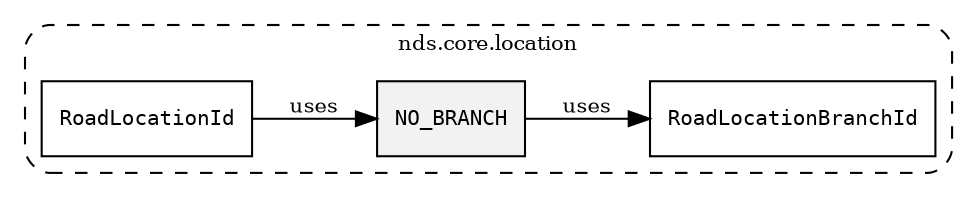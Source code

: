 /**
 * This dot file creates symbol collaboration diagram for NO_BRANCH.
 */
digraph ZSERIO
{
    node [shape=box, fontsize=10];
    rankdir="LR";
    fontsize=10;
    tooltip="NO_BRANCH collaboration diagram";

    subgraph "cluster_nds.core.location"
    {
        style="dashed, rounded";
        label="nds.core.location";
        tooltip="Package nds.core.location";
        href="../../../content/packages/nds.core.location.html#Package-nds-core-location";
        target="_parent";

        "NO_BRANCH" [style="filled", fillcolor="#0000000D", target="_parent", label=<<font face="monospace"><table align="center" border="0" cellspacing="0" cellpadding="0"><tr><td href="../../../content/packages/nds.core.location.html#Constant-NO_BRANCH" title="Constant defined in nds.core.location">NO_BRANCH</td></tr></table></font>>];
        "RoadLocationBranchId" [target="_parent", label=<<font face="monospace"><table align="center" border="0" cellspacing="0" cellpadding="0"><tr><td href="../../../content/packages/nds.core.location.html#Subtype-RoadLocationBranchId" title="Subtype defined in nds.core.location">RoadLocationBranchId</td></tr></table></font>>];
        "RoadLocationId" [target="_parent", label=<<font face="monospace"><table align="center" border="0" cellspacing="0" cellpadding="0"><tr><td href="../../../content/packages/nds.core.location.html#Structure-RoadLocationId" title="Structure defined in nds.core.location">RoadLocationId</td></tr></table></font>>];
    }

    "NO_BRANCH" -> "RoadLocationBranchId" [label="uses", fontsize=10];
    "RoadLocationId" -> "NO_BRANCH" [label="uses", fontsize=10];
}
